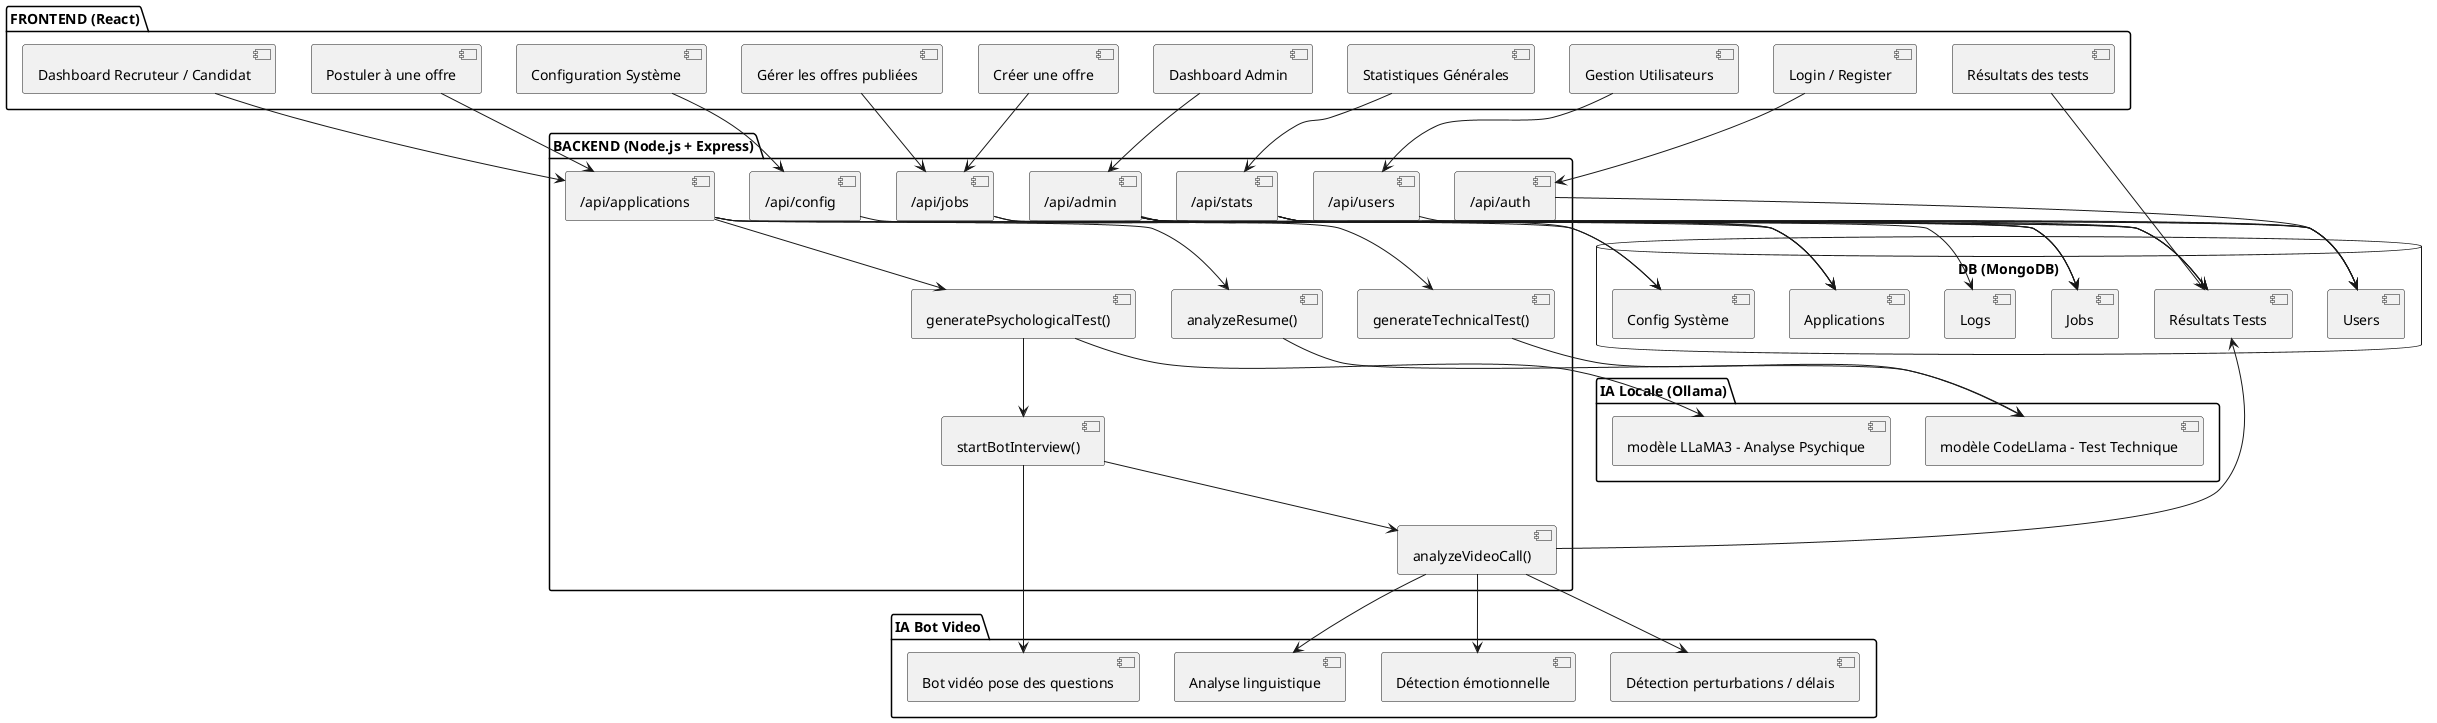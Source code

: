 @startuml
' Diagramme de composants/déploiement UML avec Admin

package "FRONTEND (React)" {
  [Login / Register] as A1
  [Dashboard Admin] as A0
  [Créer une offre] as A2
  [Gérer les offres publiées] as A3
  [Postuler à une offre] as A4
  [Dashboard Recruteur / Candidat] as A5
  [Résultats des tests] as A6
  [Configuration Système] as A7
  [Gestion Utilisateurs] as A8
  [Statistiques Générales] as A9
}

package "BACKEND (Node.js + Express)" {
  [/api/auth] as B1
  [/api/admin] as B0
  [/api/jobs] as B2
  [/api/applications] as B3
  [/api/users] as B9
  [/api/stats] as B10
  [/api/config] as B11
  [generateTechnicalTest()] as B4
  [generatePsychologicalTest()] as B5
  [startBotInterview()] as B6
  [analyzeVideoCall()] as B7
  [analyzeResume()] as B8
}

package "IA Locale (Ollama)" {
  [modèle CodeLlama - Test Technique] as D1
  [modèle LLaMA3 - Analyse Psychique] as D2
}

package "IA Bot Video" {
  [Bot vidéo pose des questions] as E1
  [Détection émotionnelle] as E2
  [Analyse linguistique] as E3
  [Détection perturbations / délais] as E4
}

database "DB (MongoDB)" {
  [Users] as C1
  [Jobs] as C2
  [Applications] as C3
  [Résultats Tests] as C4
  [Config Système] as C5
  [Logs] as C6
}

' Connexions Admin
A0 --> B0
B0 --> C1
B0 --> C2
B0 --> C3
B0 --> C4
B0 --> C5
B0 --> C6
A7 --> B11
B11 --> C5
A8 --> B9
B9 --> C1
A9 --> B10
B10 --> C1
B10 --> C2
B10 --> C3
B10 --> C4

' Connexions standard
A1 --> B1
B1 --> C1
A2 --> B2
B2 --> C2
A3 --> B2
A4 --> B3
B3 --> C3
A5 --> B3
A6 --> C4

' Test technique
B2 --> B4
B4 --> D1
B3 --> B8
B8 --> D1

' Test psychique
B3 --> B5
B5 --> D2
B5 --> B6
B6 --> E1
B6 --> B7
B7 --> E2
B7 --> E3
B7 --> E4
B7 --> C4

' Liaison candidature complète
B3 --> C4
@enduml